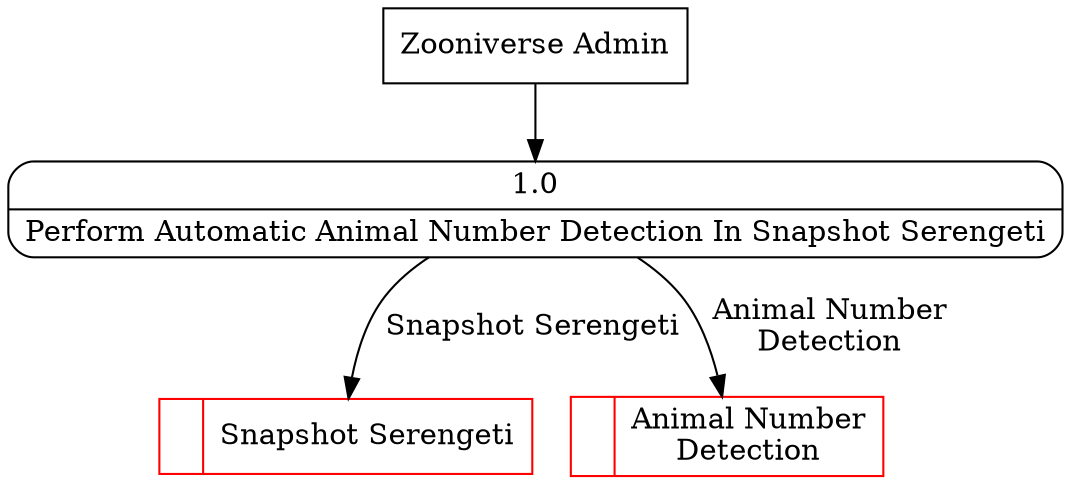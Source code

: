 digraph dfd2{ 
node[shape=record]
200 [label="<f0>  |<f1> Snapshot Serengeti " color=red];
201 [label="<f0>  |<f1> Animal Number\nDetection " color=red];
202 [label="Zooniverse Admin" shape=box];
203 [label="{<f0> 1.0|<f1> Perform Automatic Animal Number Detection In Snapshot Serengeti }" shape=Mrecord];
202 -> 203
203 -> 201 [label="Animal Number\nDetection"]
203 -> 200 [label="Snapshot Serengeti"]
}